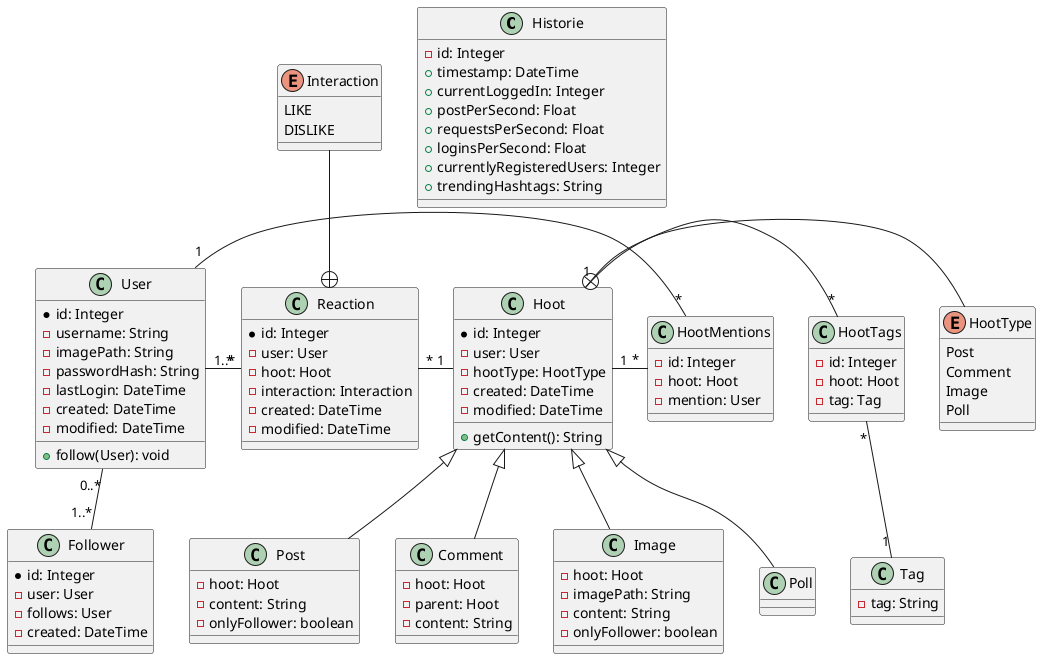 @startuml
'https://plantuml.com/class-diagram
/' TODO: Beautify '/

class Historie {
    -id: Integer
    +timestamp: DateTime
    +currentLoggedIn: Integer
    +postPerSecond: Float /'Durchschnitt seit letztem Timestamp'/
    +requestsPerSecond: Float
    +loginsPerSecond: Float
    +currentlyRegisteredUsers: Integer
    +trendingHashtags: String
}

enum Interaction {
    LIKE
    DISLIKE
}

class Reaction {
    *id: Integer
    -user: User
    -hoot: Hoot
    -interaction: Interaction
    -created: DateTime
    -modified: DateTime
}

enum HootType {
    Post
    Comment
    Image
    Poll /' TODO: Maybe or maybe not implement '/
}

class Post {
    -hoot: Hoot
    -content: String
    -onlyFollower: boolean /'TODO: Check if this is cool'/
}

class Comment {
    -hoot: Hoot
    -parent: Hoot
    -content: String
}

class Image {
    -hoot: Hoot
    -imagePath: String
    -content: String
    -onlyFollower: boolean /'TODO: Check if this is cool'/
}

class Hoot {
    *id: Integer
    -user: User
    -hootType: HootType
    -created: DateTime
    -modified: DateTime
    +getContent(): String
}

class HootTags {
    -id: Integer
    -hoot: Hoot
    -tag: Tag
}

class Tag {
    -tag: String /' Only lowercase! '/
}

class HootMentions {
    -id: Integer
    -hoot: Hoot
    -mention: User
}

class User {
    *id: Integer
    -username: String
    -imagePath: String
    -passwordHash: String
    -lastLogin: DateTime
    -created: DateTime
    -modified: DateTime
    +follow(User): void
}

class Follower {
    *id: Integer
    -user: User
    -follows: User
    -created: DateTime
}

/'
    TODO: Multiplizität prüfen, Ein User eine Interaktion pro Post
    ggf. Trigger
'/
User "0..*" -- "1..*" Follower
User "1..*" - "*" Reaction
Reaction "*" - "1" Hoot /'TODO: Aggregation&Komposition'/
Interaction --+ Reaction

Hoot <|-- Post
Hoot <|-- Comment
Hoot <|-- Image
Hoot <|-- Poll /'TODO: Maybe or maybe not implement'/
Hoot +- HootType

Hoot "1" - "*" HootTags
HootTags "*" -- "1" Tag

Hoot "1" - "*" HootMentions
HootMentions "*" - "1" User

@enduml